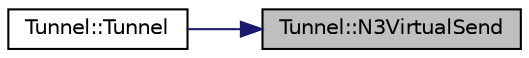 digraph "Tunnel::N3VirtualSend"
{
 // LATEX_PDF_SIZE
  edge [fontname="Helvetica",fontsize="10",labelfontname="Helvetica",labelfontsize="10"];
  node [fontname="Helvetica",fontsize="10",shape=record];
  rankdir="RL";
  Node1 [label="Tunnel::N3VirtualSend",height=0.2,width=0.4,color="black", fillcolor="grey75", style="filled", fontcolor="black",tooltip=" "];
  Node1 -> Node2 [dir="back",color="midnightblue",fontsize="10",style="solid",fontname="Helvetica"];
  Node2 [label="Tunnel::Tunnel",height=0.2,width=0.4,color="black", fillcolor="white", style="filled",URL="$class_tunnel.html#af5941266fdb3798bb27c026da801d28d",tooltip=" "];
}
